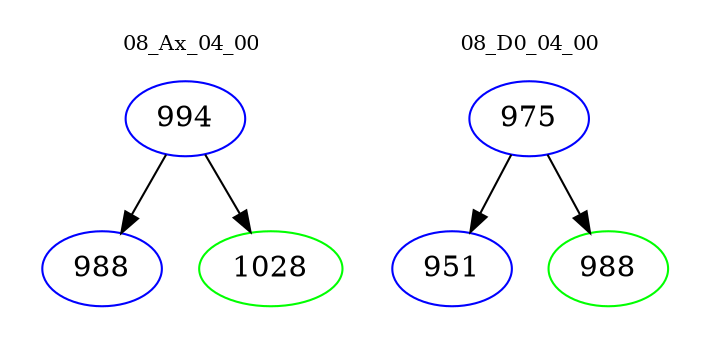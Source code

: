 digraph{
subgraph cluster_0 {
color = white
label = "08_Ax_04_00";
fontsize=10;
T0_994 [label="994", color="blue"]
T0_994 -> T0_988 [color="black"]
T0_988 [label="988", color="blue"]
T0_994 -> T0_1028 [color="black"]
T0_1028 [label="1028", color="green"]
}
subgraph cluster_1 {
color = white
label = "08_D0_04_00";
fontsize=10;
T1_975 [label="975", color="blue"]
T1_975 -> T1_951 [color="black"]
T1_951 [label="951", color="blue"]
T1_975 -> T1_988 [color="black"]
T1_988 [label="988", color="green"]
}
}
